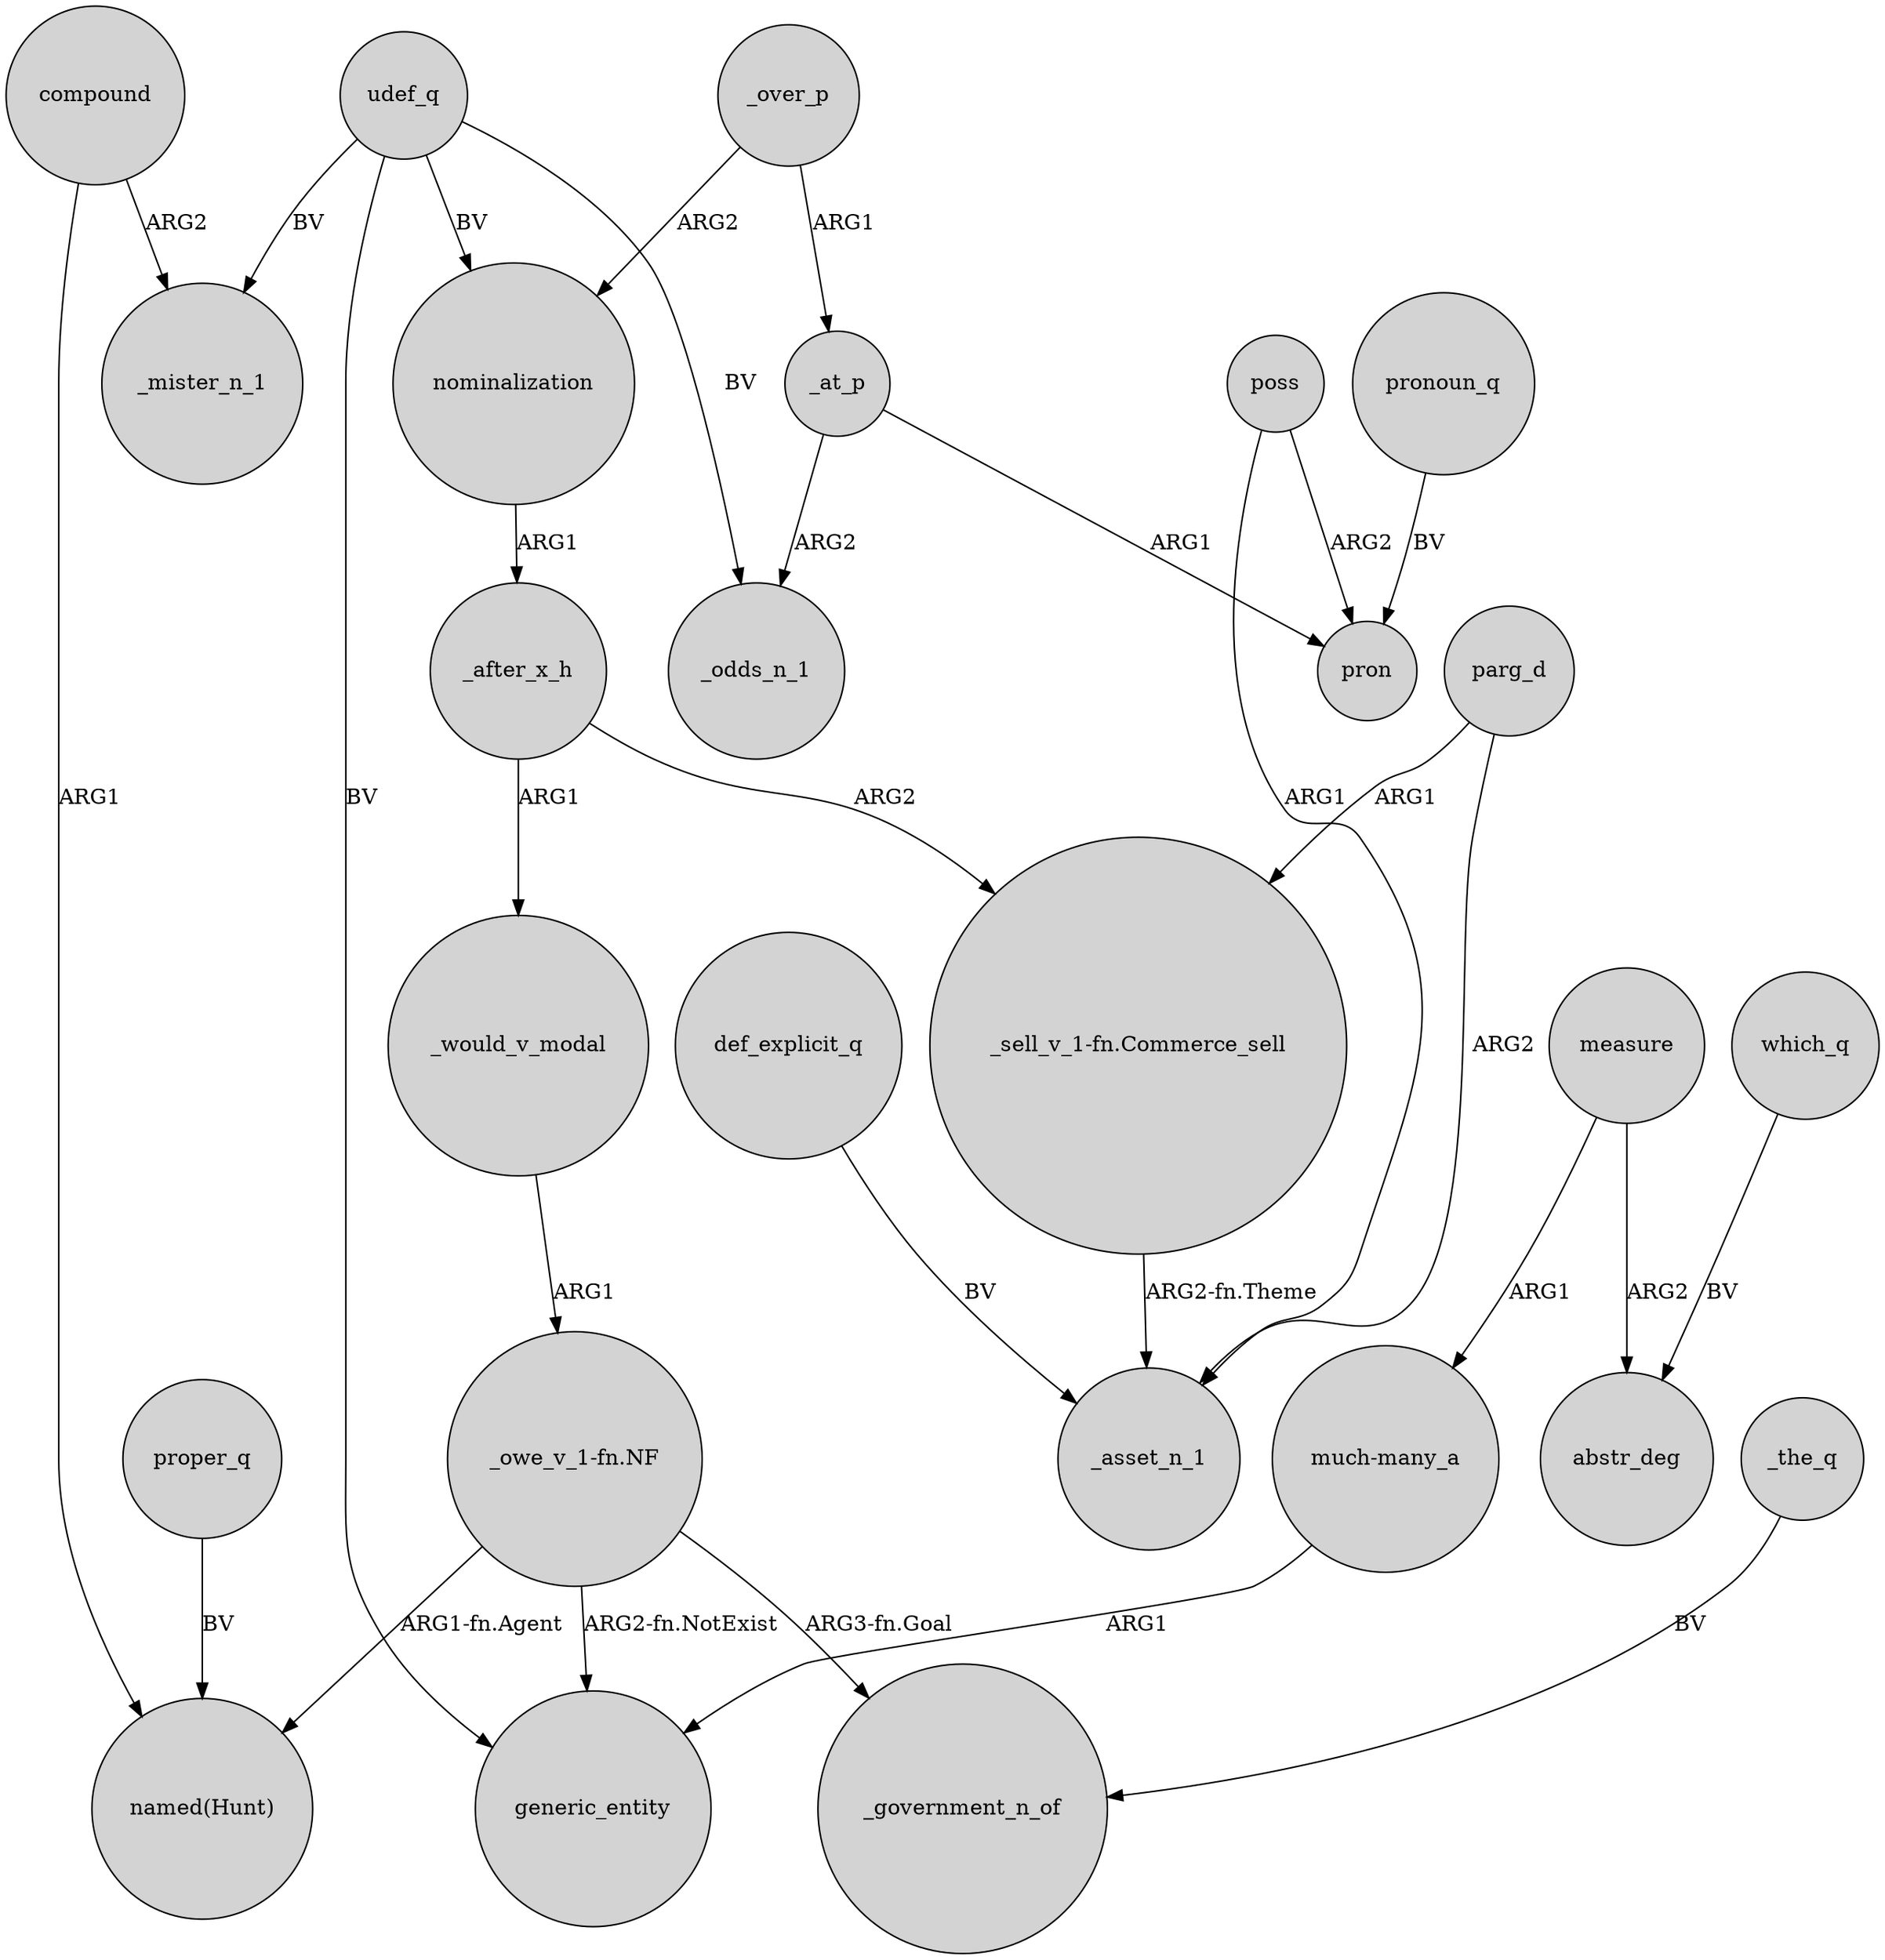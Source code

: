 digraph {
	node [shape=circle style=filled]
	_would_v_modal -> "_owe_v_1-fn.NF" [label=ARG1]
	"_owe_v_1-fn.NF" -> "named(Hunt)" [label="ARG1-fn.Agent"]
	measure -> abstr_deg [label=ARG2]
	udef_q -> _odds_n_1 [label=BV]
	def_explicit_q -> _asset_n_1 [label=BV]
	udef_q -> generic_entity [label=BV]
	poss -> pron [label=ARG2]
	_at_p -> _odds_n_1 [label=ARG2]
	"much-many_a" -> generic_entity [label=ARG1]
	"_owe_v_1-fn.NF" -> generic_entity [label="ARG2-fn.NotExist"]
	compound -> _mister_n_1 [label=ARG2]
	compound -> "named(Hunt)" [label=ARG1]
	udef_q -> _mister_n_1 [label=BV]
	parg_d -> "_sell_v_1-fn.Commerce_sell" [label=ARG1]
	"_owe_v_1-fn.NF" -> _government_n_of [label="ARG3-fn.Goal"]
	_at_p -> pron [label=ARG1]
	"_sell_v_1-fn.Commerce_sell" -> _asset_n_1 [label="ARG2-fn.Theme"]
	pronoun_q -> pron [label=BV]
	_after_x_h -> _would_v_modal [label=ARG1]
	_after_x_h -> "_sell_v_1-fn.Commerce_sell" [label=ARG2]
	which_q -> abstr_deg [label=BV]
	_over_p -> nominalization [label=ARG2]
	udef_q -> nominalization [label=BV]
	nominalization -> _after_x_h [label=ARG1]
	_the_q -> _government_n_of [label=BV]
	parg_d -> _asset_n_1 [label=ARG2]
	poss -> _asset_n_1 [label=ARG1]
	measure -> "much-many_a" [label=ARG1]
	proper_q -> "named(Hunt)" [label=BV]
	_over_p -> _at_p [label=ARG1]
}
